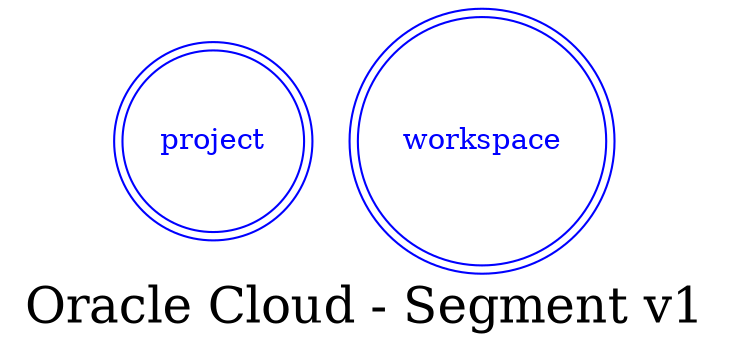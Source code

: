 digraph LexiconGraph {
graph[label="Oracle Cloud - Segment v1", fontsize=24]
splines=true
"project" [color=blue, fontcolor=blue, shape=doublecircle]
"workspace" [color=blue, fontcolor=blue, shape=doublecircle]
}
